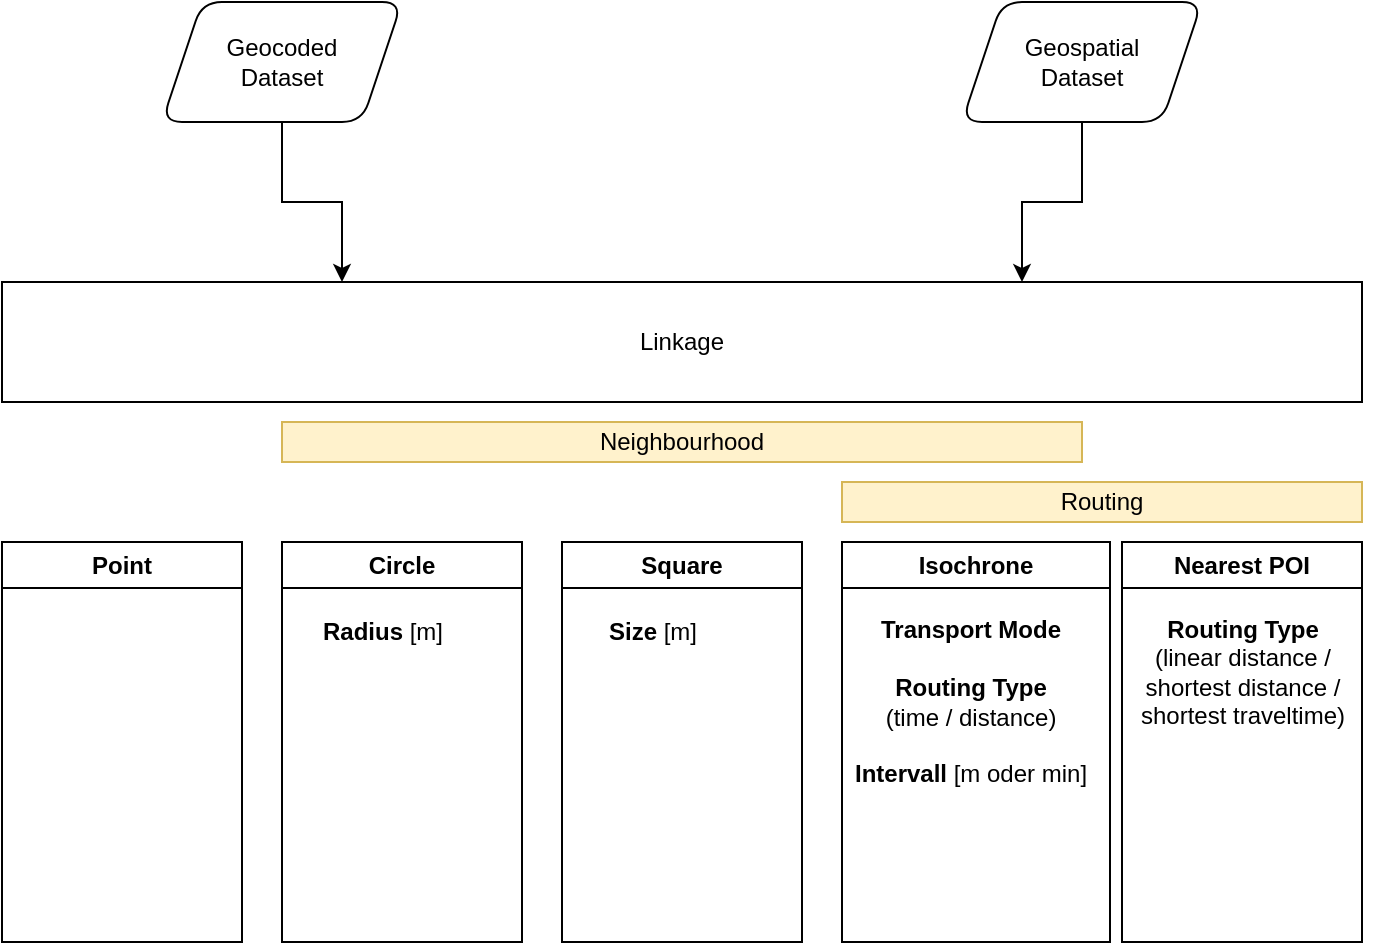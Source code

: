 <mxfile version="24.7.6">
  <diagram name="Seite-1" id="Alotk9Q2dPav7pNGP3Qy">
    <mxGraphModel dx="2415" dy="1277" grid="1" gridSize="10" guides="1" tooltips="1" connect="1" arrows="1" fold="1" page="1" pageScale="1" pageWidth="827" pageHeight="1169" math="0" shadow="0">
      <root>
        <mxCell id="0" />
        <mxCell id="1" parent="0" />
        <mxCell id="aEIhyESOMuXxNe6kChHx-13" style="edgeStyle=orthogonalEdgeStyle;rounded=0;orthogonalLoop=1;jettySize=auto;html=1;exitX=0.5;exitY=1;exitDx=0;exitDy=0;entryX=0.25;entryY=0;entryDx=0;entryDy=0;" edge="1" parent="1" source="aEIhyESOMuXxNe6kChHx-1" target="aEIhyESOMuXxNe6kChHx-3">
          <mxGeometry relative="1" as="geometry" />
        </mxCell>
        <mxCell id="aEIhyESOMuXxNe6kChHx-1" value="Geocoded&lt;br&gt;Dataset" style="shape=parallelogram;perimeter=parallelogramPerimeter;whiteSpace=wrap;html=1;fixedSize=1;rounded=1;" vertex="1" parent="1">
          <mxGeometry x="160" y="100" width="120" height="60" as="geometry" />
        </mxCell>
        <mxCell id="aEIhyESOMuXxNe6kChHx-14" style="edgeStyle=orthogonalEdgeStyle;rounded=0;orthogonalLoop=1;jettySize=auto;html=1;exitX=0.5;exitY=1;exitDx=0;exitDy=0;entryX=0.75;entryY=0;entryDx=0;entryDy=0;" edge="1" parent="1" source="aEIhyESOMuXxNe6kChHx-2" target="aEIhyESOMuXxNe6kChHx-3">
          <mxGeometry relative="1" as="geometry" />
        </mxCell>
        <mxCell id="aEIhyESOMuXxNe6kChHx-2" value="Geospatial&lt;br&gt;Dataset" style="shape=parallelogram;perimeter=parallelogramPerimeter;whiteSpace=wrap;html=1;fixedSize=1;rounded=1;" vertex="1" parent="1">
          <mxGeometry x="560" y="100" width="120" height="60" as="geometry" />
        </mxCell>
        <mxCell id="aEIhyESOMuXxNe6kChHx-3" value="Linkage" style="rounded=0;whiteSpace=wrap;html=1;" vertex="1" parent="1">
          <mxGeometry x="80" y="240" width="680" height="60" as="geometry" />
        </mxCell>
        <mxCell id="aEIhyESOMuXxNe6kChHx-4" value="Circle" style="swimlane;whiteSpace=wrap;html=1;" vertex="1" parent="1">
          <mxGeometry x="220" y="370" width="120" height="200" as="geometry" />
        </mxCell>
        <mxCell id="aEIhyESOMuXxNe6kChHx-11" value="&lt;b&gt;Radius &lt;/b&gt;[m]" style="text;html=1;align=center;verticalAlign=middle;resizable=0;points=[];autosize=1;strokeColor=none;fillColor=none;" vertex="1" parent="aEIhyESOMuXxNe6kChHx-4">
          <mxGeometry x="10" y="30" width="80" height="30" as="geometry" />
        </mxCell>
        <mxCell id="aEIhyESOMuXxNe6kChHx-5" value="Point" style="swimlane;whiteSpace=wrap;html=1;" vertex="1" parent="1">
          <mxGeometry x="80" y="370" width="120" height="200" as="geometry" />
        </mxCell>
        <mxCell id="aEIhyESOMuXxNe6kChHx-6" value="Square" style="swimlane;whiteSpace=wrap;html=1;" vertex="1" parent="1">
          <mxGeometry x="360" y="370" width="120" height="200" as="geometry" />
        </mxCell>
        <mxCell id="aEIhyESOMuXxNe6kChHx-12" value="&lt;b&gt;Size &lt;/b&gt;[m]" style="text;html=1;align=center;verticalAlign=middle;resizable=0;points=[];autosize=1;strokeColor=none;fillColor=none;" vertex="1" parent="aEIhyESOMuXxNe6kChHx-6">
          <mxGeometry x="10" y="30" width="70" height="30" as="geometry" />
        </mxCell>
        <mxCell id="aEIhyESOMuXxNe6kChHx-7" value="Isochrone" style="swimlane;whiteSpace=wrap;html=1;startSize=23;" vertex="1" parent="1">
          <mxGeometry x="500" y="370" width="134" height="200" as="geometry" />
        </mxCell>
        <mxCell id="aEIhyESOMuXxNe6kChHx-15" value="&lt;div&gt;&lt;b&gt;Transport Mode&lt;/b&gt;&lt;/div&gt;&lt;div&gt;&lt;br&gt;&lt;/div&gt;&lt;div&gt;&lt;b&gt;Routing Type&lt;/b&gt;&lt;/div&gt;&lt;div&gt;(time / distance)&lt;/div&gt;&lt;div&gt;&lt;br&gt;&lt;/div&gt;&lt;div&gt;&lt;b&gt;Intervall &lt;/b&gt;[m oder min]&lt;br&gt;&lt;/div&gt;" style="text;html=1;align=center;verticalAlign=middle;resizable=0;points=[];autosize=1;strokeColor=none;fillColor=none;" vertex="1" parent="aEIhyESOMuXxNe6kChHx-7">
          <mxGeometry x="-6" y="30" width="140" height="100" as="geometry" />
        </mxCell>
        <mxCell id="aEIhyESOMuXxNe6kChHx-8" value="Nearest POI" style="swimlane;whiteSpace=wrap;html=1;" vertex="1" parent="1">
          <mxGeometry x="640" y="370" width="120" height="200" as="geometry" />
        </mxCell>
        <mxCell id="aEIhyESOMuXxNe6kChHx-16" value="&lt;div&gt;&lt;b&gt;Routing Type&lt;/b&gt;&lt;/div&gt;&lt;div&gt;(linear distance /&lt;/div&gt;&lt;div&gt;shortest distance /&lt;/div&gt;&lt;div&gt;shortest traveltime)&lt;br&gt;&lt;/div&gt;" style="text;html=1;align=center;verticalAlign=middle;resizable=0;points=[];autosize=1;strokeColor=none;fillColor=none;" vertex="1" parent="aEIhyESOMuXxNe6kChHx-8">
          <mxGeometry x="-5" y="30" width="130" height="70" as="geometry" />
        </mxCell>
        <mxCell id="aEIhyESOMuXxNe6kChHx-9" value="Neighbourhood" style="rounded=0;whiteSpace=wrap;html=1;fillColor=#fff2cc;strokeColor=#d6b656;" vertex="1" parent="1">
          <mxGeometry x="220" y="310" width="400" height="20" as="geometry" />
        </mxCell>
        <mxCell id="aEIhyESOMuXxNe6kChHx-10" value="Routing" style="rounded=0;whiteSpace=wrap;html=1;fillColor=#fff2cc;strokeColor=#d6b656;" vertex="1" parent="1">
          <mxGeometry x="500" y="340" width="260" height="20" as="geometry" />
        </mxCell>
      </root>
    </mxGraphModel>
  </diagram>
</mxfile>
